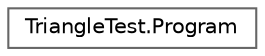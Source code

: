 digraph "Graphical Class Hierarchy"
{
 // LATEX_PDF_SIZE
  bgcolor="transparent";
  edge [fontname=Helvetica,fontsize=10,labelfontname=Helvetica,labelfontsize=10];
  node [fontname=Helvetica,fontsize=10,shape=box,height=0.2,width=0.4];
  rankdir="LR";
  Node0 [id="Node000000",label="TriangleTest.Program",height=0.2,width=0.4,color="grey40", fillcolor="white", style="filled",URL="$class_triangle_test_1_1_program.html",tooltip="Основной класс программы"];
}
